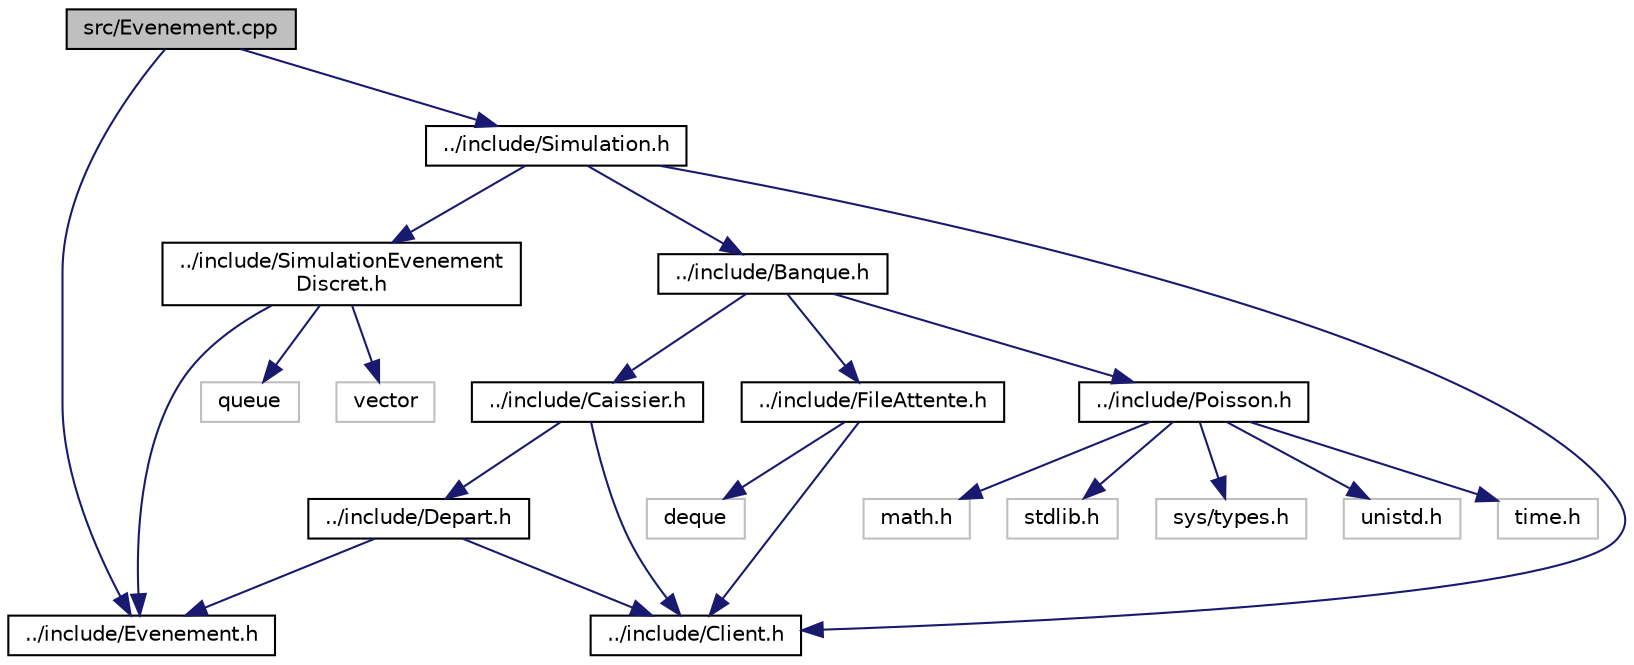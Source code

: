 digraph "src/Evenement.cpp"
{
  edge [fontname="Helvetica",fontsize="10",labelfontname="Helvetica",labelfontsize="10"];
  node [fontname="Helvetica",fontsize="10",shape=record];
  Node0 [label="src/Evenement.cpp",height=0.2,width=0.4,color="black", fillcolor="grey75", style="filled", fontcolor="black"];
  Node0 -> Node1 [color="midnightblue",fontsize="10",style="solid",fontname="Helvetica"];
  Node1 [label="../include/Evenement.h",height=0.2,width=0.4,color="black", fillcolor="white", style="filled",URL="$Evenement_8h.html",tooltip="Classe Evenement, Arrivee & Depart base class. "];
  Node0 -> Node2 [color="midnightblue",fontsize="10",style="solid",fontname="Helvetica"];
  Node2 [label="../include/Simulation.h",height=0.2,width=0.4,color="black", fillcolor="white", style="filled",URL="$Simulation_8h.html",tooltip="Classe Simulation, SimulationEvenementDiscret derived class. "];
  Node2 -> Node3 [color="midnightblue",fontsize="10",style="solid",fontname="Helvetica"];
  Node3 [label="../include/Client.h",height=0.2,width=0.4,color="black", fillcolor="white", style="filled",URL="$Client_8h.html",tooltip="Classe Client. "];
  Node2 -> Node4 [color="midnightblue",fontsize="10",style="solid",fontname="Helvetica"];
  Node4 [label="../include/Banque.h",height=0.2,width=0.4,color="black", fillcolor="white", style="filled",URL="$Banque_8h.html",tooltip="Classe Banque. "];
  Node4 -> Node5 [color="midnightblue",fontsize="10",style="solid",fontname="Helvetica"];
  Node5 [label="../include/Caissier.h",height=0.2,width=0.4,color="black", fillcolor="white", style="filled",URL="$Caissier_8h.html",tooltip="Classe Caissier. "];
  Node5 -> Node3 [color="midnightblue",fontsize="10",style="solid",fontname="Helvetica"];
  Node5 -> Node6 [color="midnightblue",fontsize="10",style="solid",fontname="Helvetica"];
  Node6 [label="../include/Depart.h",height=0.2,width=0.4,color="black", fillcolor="white", style="filled",URL="$Depart_8h.html",tooltip="Classe Depart, Evenement derived class. "];
  Node6 -> Node3 [color="midnightblue",fontsize="10",style="solid",fontname="Helvetica"];
  Node6 -> Node1 [color="midnightblue",fontsize="10",style="solid",fontname="Helvetica"];
  Node4 -> Node7 [color="midnightblue",fontsize="10",style="solid",fontname="Helvetica"];
  Node7 [label="../include/FileAttente.h",height=0.2,width=0.4,color="black", fillcolor="white", style="filled",URL="$FileAttente_8h.html",tooltip="Classe FileAttente. "];
  Node7 -> Node3 [color="midnightblue",fontsize="10",style="solid",fontname="Helvetica"];
  Node7 -> Node8 [color="midnightblue",fontsize="10",style="solid",fontname="Helvetica"];
  Node8 [label="deque",height=0.2,width=0.4,color="grey75", fillcolor="white", style="filled"];
  Node4 -> Node9 [color="midnightblue",fontsize="10",style="solid",fontname="Helvetica"];
  Node9 [label="../include/Poisson.h",height=0.2,width=0.4,color="black", fillcolor="white", style="filled",URL="$Poisson_8h_source.html"];
  Node9 -> Node10 [color="midnightblue",fontsize="10",style="solid",fontname="Helvetica"];
  Node10 [label="math.h",height=0.2,width=0.4,color="grey75", fillcolor="white", style="filled"];
  Node9 -> Node11 [color="midnightblue",fontsize="10",style="solid",fontname="Helvetica"];
  Node11 [label="stdlib.h",height=0.2,width=0.4,color="grey75", fillcolor="white", style="filled"];
  Node9 -> Node12 [color="midnightblue",fontsize="10",style="solid",fontname="Helvetica"];
  Node12 [label="sys/types.h",height=0.2,width=0.4,color="grey75", fillcolor="white", style="filled"];
  Node9 -> Node13 [color="midnightblue",fontsize="10",style="solid",fontname="Helvetica"];
  Node13 [label="unistd.h",height=0.2,width=0.4,color="grey75", fillcolor="white", style="filled"];
  Node9 -> Node14 [color="midnightblue",fontsize="10",style="solid",fontname="Helvetica"];
  Node14 [label="time.h",height=0.2,width=0.4,color="grey75", fillcolor="white", style="filled"];
  Node2 -> Node15 [color="midnightblue",fontsize="10",style="solid",fontname="Helvetica"];
  Node15 [label="../include/SimulationEvenement\lDiscret.h",height=0.2,width=0.4,color="black", fillcolor="white", style="filled",URL="$SimulationEvenementDiscret_8h.html",tooltip="Classe SimulationEvenementDiscret, Simulation base class et implémente la classe CompareEvenement. "];
  Node15 -> Node1 [color="midnightblue",fontsize="10",style="solid",fontname="Helvetica"];
  Node15 -> Node16 [color="midnightblue",fontsize="10",style="solid",fontname="Helvetica"];
  Node16 [label="queue",height=0.2,width=0.4,color="grey75", fillcolor="white", style="filled"];
  Node15 -> Node17 [color="midnightblue",fontsize="10",style="solid",fontname="Helvetica"];
  Node17 [label="vector",height=0.2,width=0.4,color="grey75", fillcolor="white", style="filled"];
}
